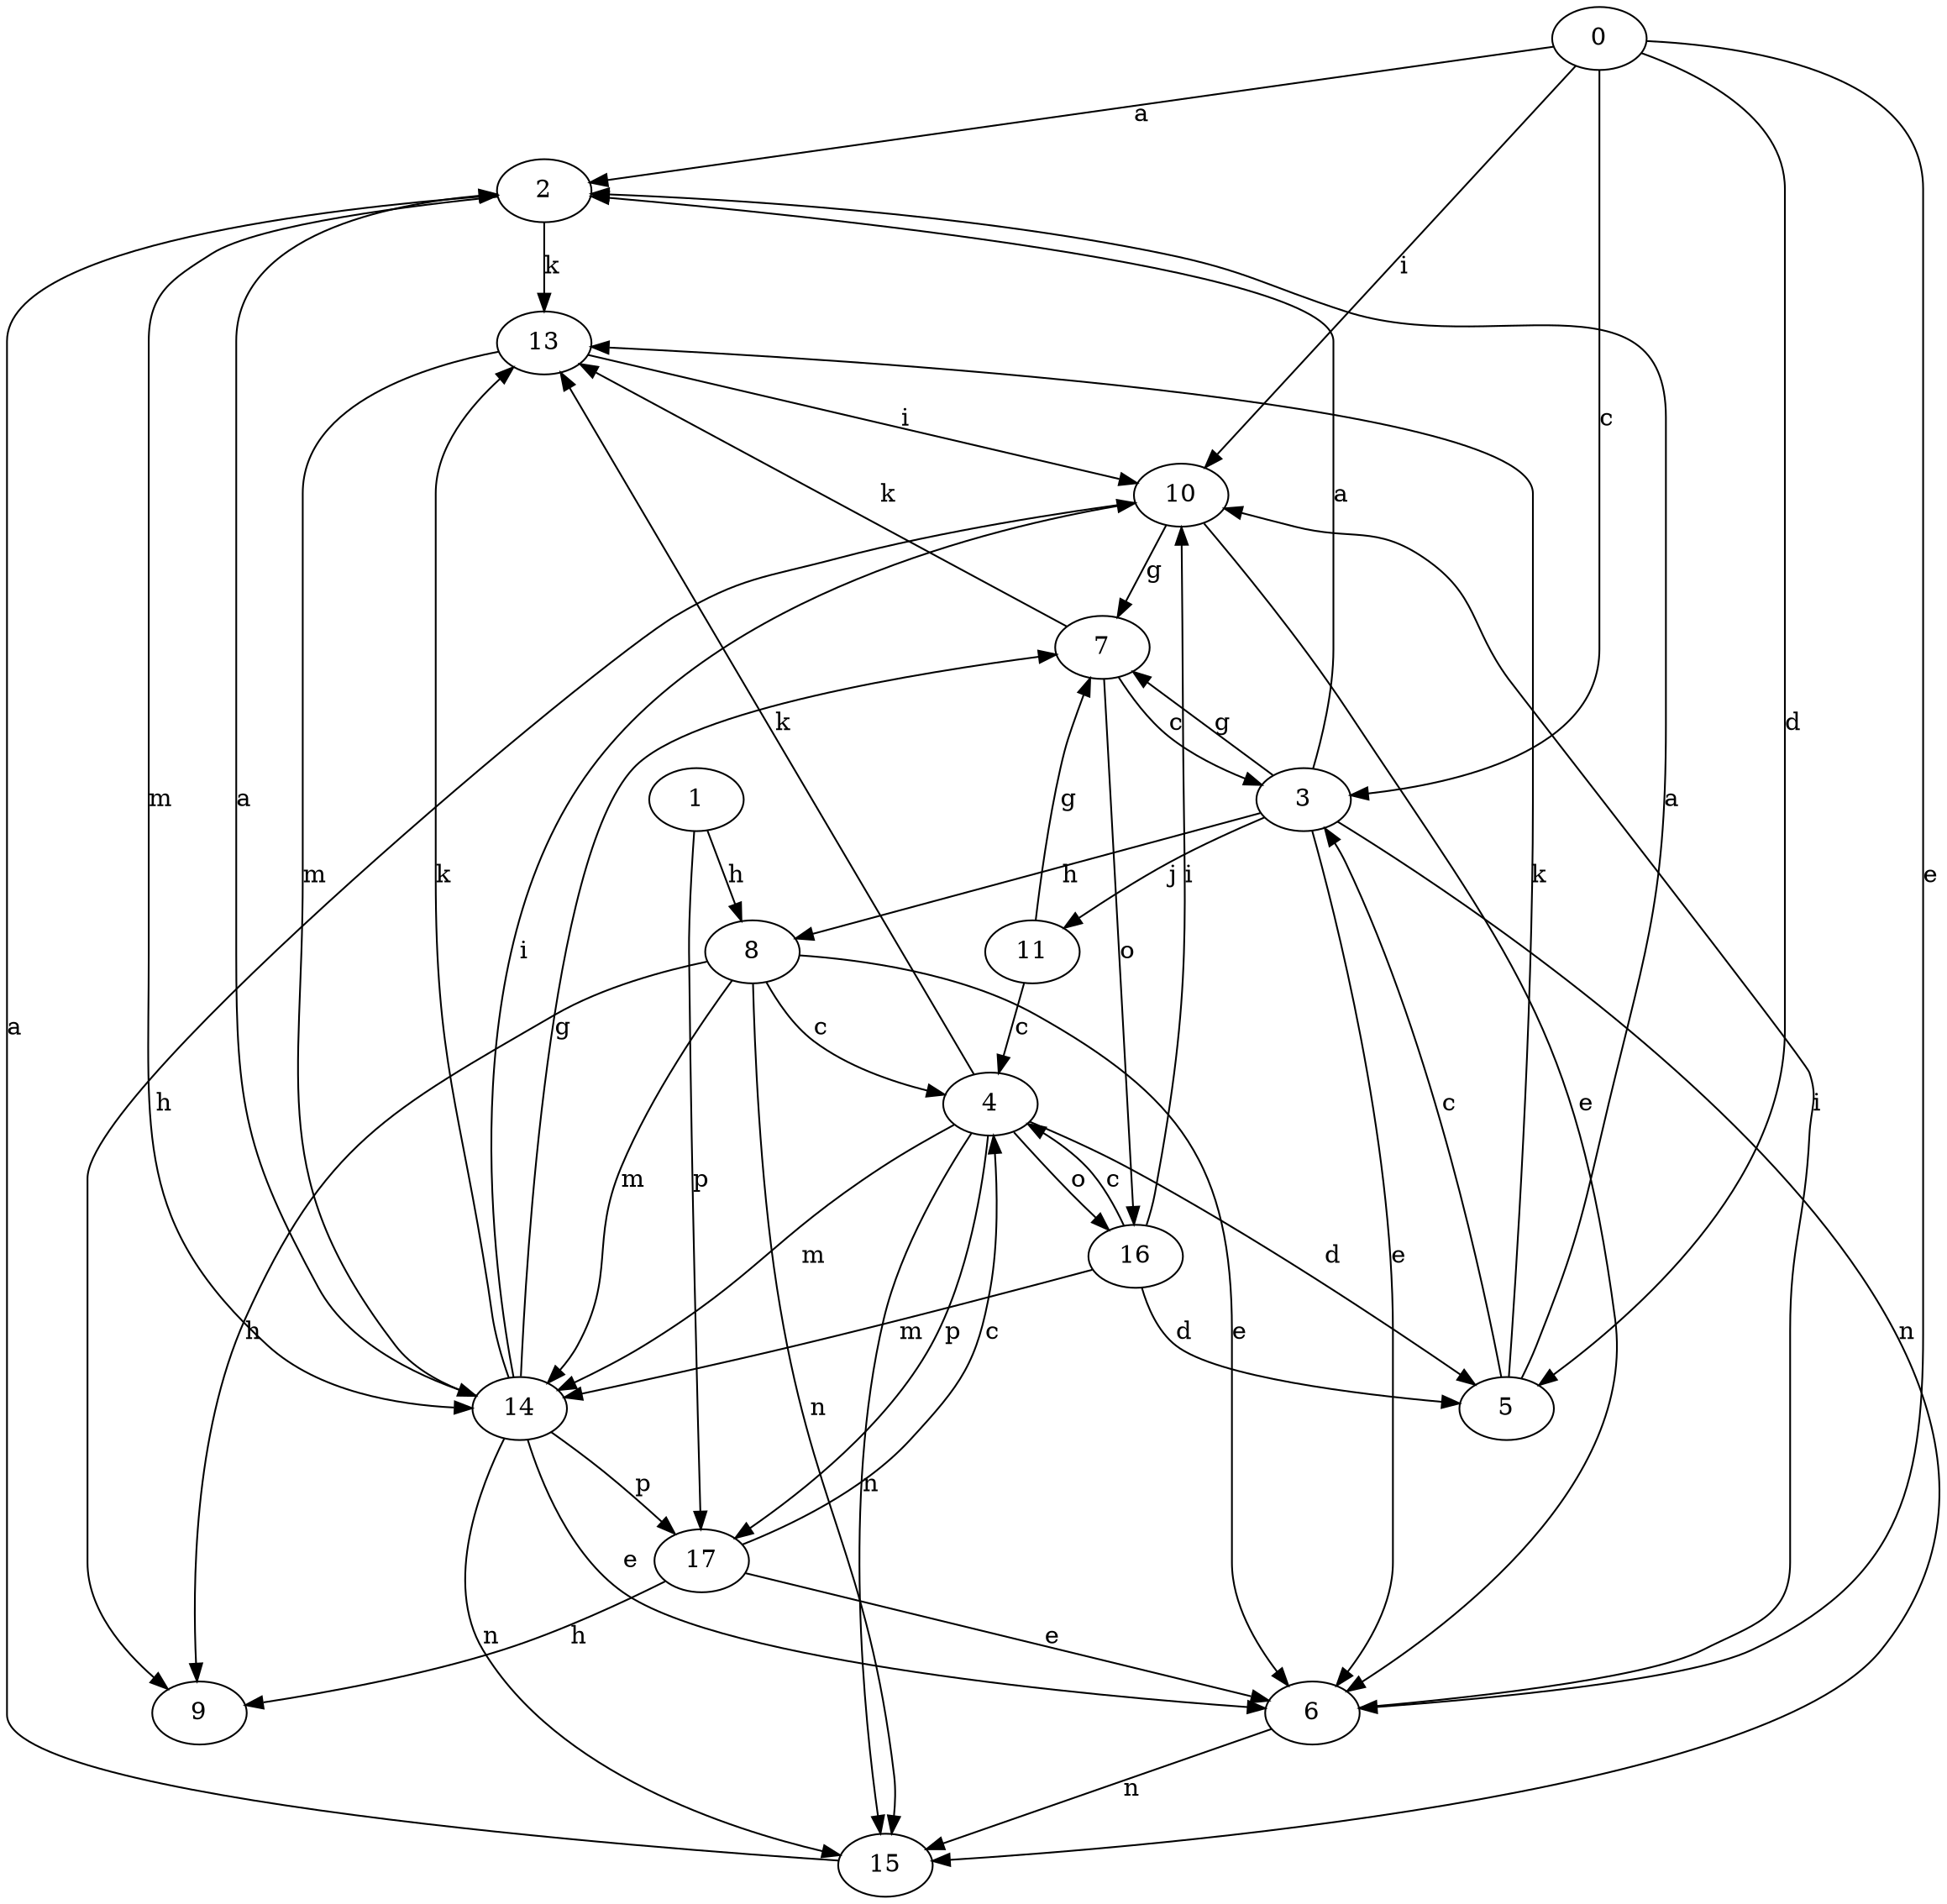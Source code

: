 strict digraph  {
0;
1;
2;
3;
4;
5;
6;
7;
8;
9;
10;
11;
13;
14;
15;
16;
17;
0 -> 2  [label=a];
0 -> 3  [label=c];
0 -> 5  [label=d];
0 -> 6  [label=e];
0 -> 10  [label=i];
1 -> 8  [label=h];
1 -> 17  [label=p];
2 -> 13  [label=k];
2 -> 14  [label=m];
3 -> 2  [label=a];
3 -> 6  [label=e];
3 -> 7  [label=g];
3 -> 8  [label=h];
3 -> 11  [label=j];
3 -> 15  [label=n];
4 -> 5  [label=d];
4 -> 13  [label=k];
4 -> 14  [label=m];
4 -> 15  [label=n];
4 -> 16  [label=o];
4 -> 17  [label=p];
5 -> 2  [label=a];
5 -> 3  [label=c];
5 -> 13  [label=k];
6 -> 10  [label=i];
6 -> 15  [label=n];
7 -> 3  [label=c];
7 -> 13  [label=k];
7 -> 16  [label=o];
8 -> 4  [label=c];
8 -> 6  [label=e];
8 -> 9  [label=h];
8 -> 14  [label=m];
8 -> 15  [label=n];
10 -> 6  [label=e];
10 -> 7  [label=g];
10 -> 9  [label=h];
11 -> 4  [label=c];
11 -> 7  [label=g];
13 -> 10  [label=i];
13 -> 14  [label=m];
14 -> 2  [label=a];
14 -> 6  [label=e];
14 -> 7  [label=g];
14 -> 10  [label=i];
14 -> 13  [label=k];
14 -> 15  [label=n];
14 -> 17  [label=p];
15 -> 2  [label=a];
16 -> 4  [label=c];
16 -> 5  [label=d];
16 -> 10  [label=i];
16 -> 14  [label=m];
17 -> 4  [label=c];
17 -> 6  [label=e];
17 -> 9  [label=h];
}
